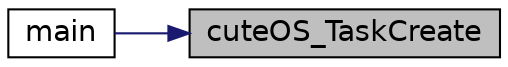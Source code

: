 digraph "cuteOS_TaskCreate"
{
 // LATEX_PDF_SIZE
  edge [fontname="Helvetica",fontsize="14",labelfontname="Helvetica",labelfontsize="14"];
  node [fontname="Helvetica",fontsize="14",shape=record];
  rankdir="RL";
  Node1 [label="cuteOS_TaskCreate",height=0.2,width=0.4,color="black", fillcolor="grey75", style="filled", fontcolor="black",tooltip="Create a task with the given task function and the given tick time."];
  Node1 -> Node2 [dir="back",color="midnightblue",fontsize="14",style="solid",fontname="Helvetica"];
  Node2 [label="main",height=0.2,width=0.4,color="black", fillcolor="white", style="filled",URL="$main_8c.html#a6288eba0f8e8ad3ab1544ad731eb7667",tooltip=" "];
}
